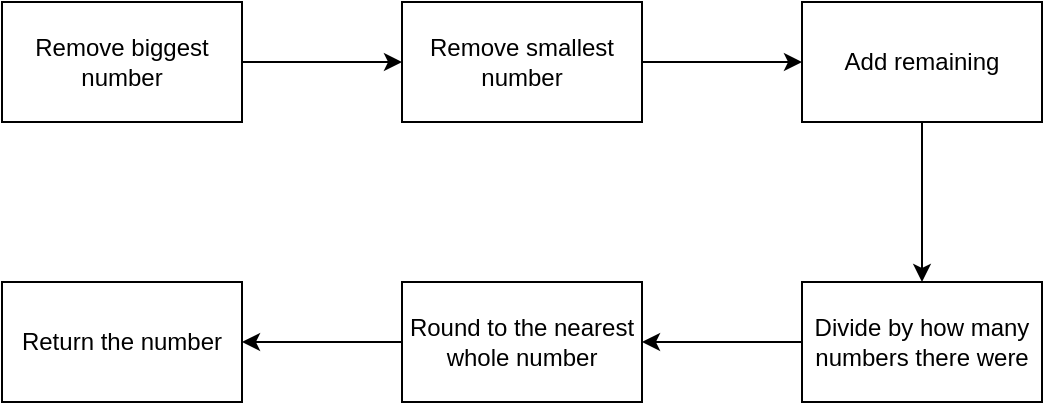 <mxfile version="26.2.14">
  <diagram name="Page-1" id="8ZavswJbXp6ytNf7wTdN">
    <mxGraphModel dx="988" dy="638" grid="1" gridSize="10" guides="1" tooltips="1" connect="1" arrows="1" fold="1" page="1" pageScale="1" pageWidth="850" pageHeight="1100" math="0" shadow="0">
      <root>
        <mxCell id="0" />
        <mxCell id="1" parent="0" />
        <mxCell id="RFI9QaKUs87qt_clIKEG-3" style="edgeStyle=orthogonalEdgeStyle;rounded=0;orthogonalLoop=1;jettySize=auto;html=1;" edge="1" parent="1" source="RFI9QaKUs87qt_clIKEG-1" target="RFI9QaKUs87qt_clIKEG-2">
          <mxGeometry relative="1" as="geometry" />
        </mxCell>
        <mxCell id="RFI9QaKUs87qt_clIKEG-1" value="Remove biggest number" style="rounded=0;whiteSpace=wrap;html=1;" vertex="1" parent="1">
          <mxGeometry x="160" y="110" width="120" height="60" as="geometry" />
        </mxCell>
        <mxCell id="RFI9QaKUs87qt_clIKEG-5" style="edgeStyle=orthogonalEdgeStyle;rounded=0;orthogonalLoop=1;jettySize=auto;html=1;" edge="1" parent="1" source="RFI9QaKUs87qt_clIKEG-2" target="RFI9QaKUs87qt_clIKEG-4">
          <mxGeometry relative="1" as="geometry" />
        </mxCell>
        <mxCell id="RFI9QaKUs87qt_clIKEG-2" value="Remove smallest number" style="rounded=0;whiteSpace=wrap;html=1;" vertex="1" parent="1">
          <mxGeometry x="360" y="110" width="120" height="60" as="geometry" />
        </mxCell>
        <mxCell id="RFI9QaKUs87qt_clIKEG-8" value="" style="edgeStyle=orthogonalEdgeStyle;rounded=0;orthogonalLoop=1;jettySize=auto;html=1;" edge="1" parent="1" source="RFI9QaKUs87qt_clIKEG-4" target="RFI9QaKUs87qt_clIKEG-7">
          <mxGeometry relative="1" as="geometry" />
        </mxCell>
        <mxCell id="RFI9QaKUs87qt_clIKEG-4" value="&lt;div&gt;Add remaining&lt;/div&gt;" style="rounded=0;whiteSpace=wrap;html=1;" vertex="1" parent="1">
          <mxGeometry x="560" y="110" width="120" height="60" as="geometry" />
        </mxCell>
        <mxCell id="RFI9QaKUs87qt_clIKEG-10" value="" style="edgeStyle=orthogonalEdgeStyle;rounded=0;orthogonalLoop=1;jettySize=auto;html=1;" edge="1" parent="1" source="RFI9QaKUs87qt_clIKEG-7" target="RFI9QaKUs87qt_clIKEG-9">
          <mxGeometry relative="1" as="geometry" />
        </mxCell>
        <mxCell id="RFI9QaKUs87qt_clIKEG-7" value="Divide by how many numbers there were" style="whiteSpace=wrap;html=1;rounded=0;" vertex="1" parent="1">
          <mxGeometry x="560" y="250" width="120" height="60" as="geometry" />
        </mxCell>
        <mxCell id="RFI9QaKUs87qt_clIKEG-12" value="" style="edgeStyle=orthogonalEdgeStyle;rounded=0;orthogonalLoop=1;jettySize=auto;html=1;" edge="1" parent="1" source="RFI9QaKUs87qt_clIKEG-9" target="RFI9QaKUs87qt_clIKEG-11">
          <mxGeometry relative="1" as="geometry" />
        </mxCell>
        <mxCell id="RFI9QaKUs87qt_clIKEG-9" value="Round to the nearest whole number" style="whiteSpace=wrap;html=1;rounded=0;" vertex="1" parent="1">
          <mxGeometry x="360" y="250" width="120" height="60" as="geometry" />
        </mxCell>
        <mxCell id="RFI9QaKUs87qt_clIKEG-11" value="Return the number" style="whiteSpace=wrap;html=1;rounded=0;" vertex="1" parent="1">
          <mxGeometry x="160" y="250" width="120" height="60" as="geometry" />
        </mxCell>
      </root>
    </mxGraphModel>
  </diagram>
</mxfile>
